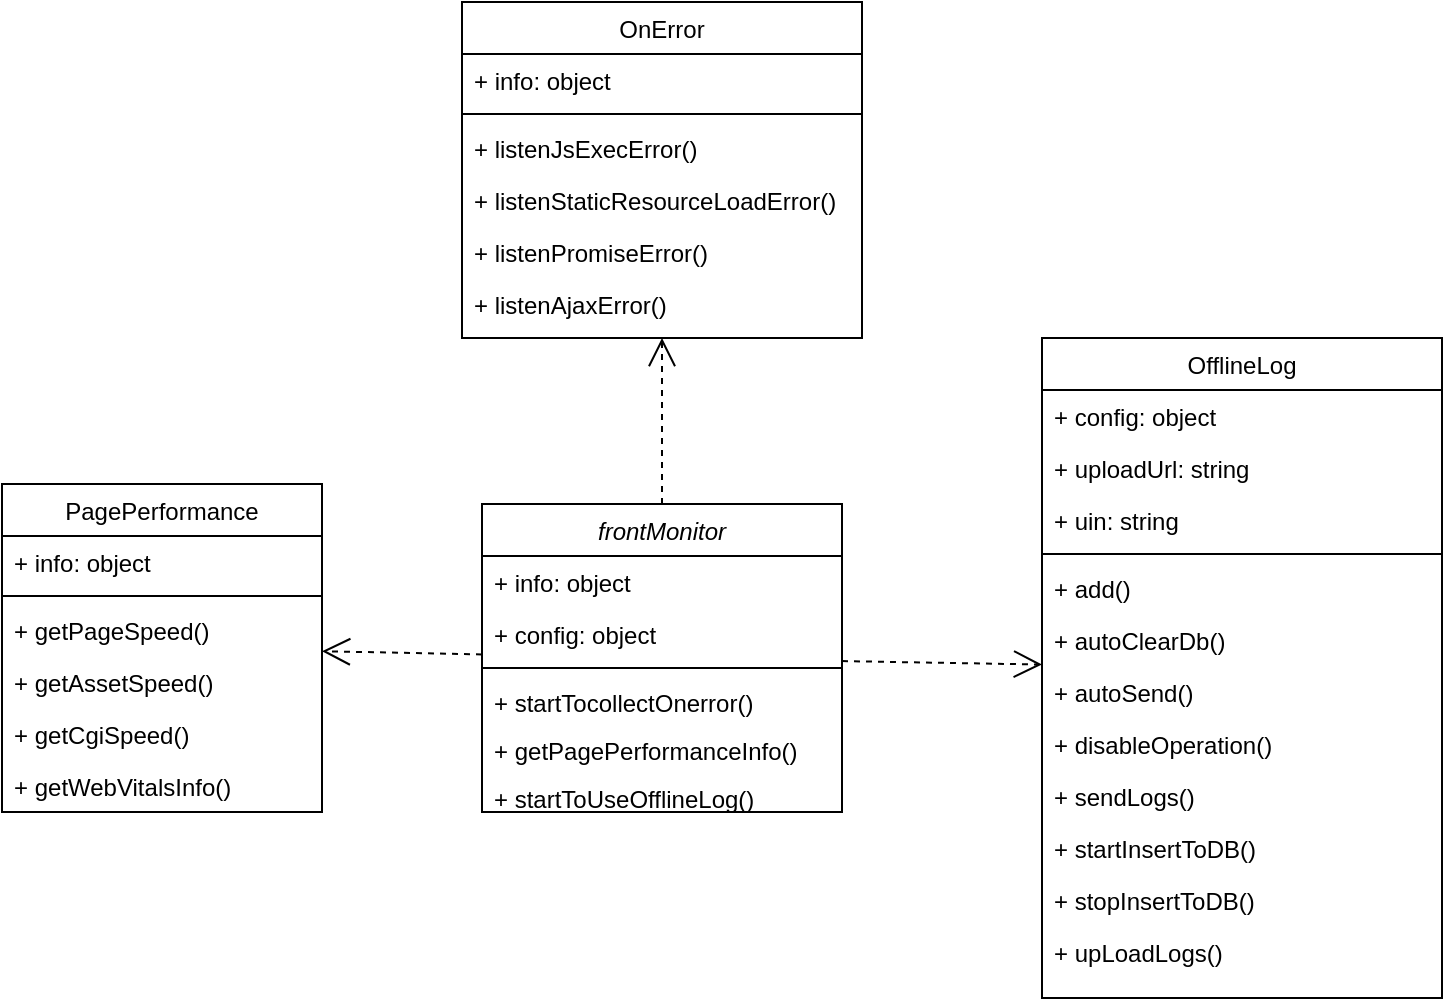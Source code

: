 <mxfile version="20.2.3" type="github">
  <diagram id="C5RBs43oDa-KdzZeNtuy" name="Page-1">
    <mxGraphModel dx="1093" dy="609" grid="1" gridSize="10" guides="1" tooltips="1" connect="1" arrows="1" fold="1" page="1" pageScale="1" pageWidth="827" pageHeight="1169" math="0" shadow="0">
      <root>
        <mxCell id="WIyWlLk6GJQsqaUBKTNV-0" />
        <mxCell id="WIyWlLk6GJQsqaUBKTNV-1" parent="WIyWlLk6GJQsqaUBKTNV-0" />
        <mxCell id="xqGJMWLe3z5DuOG_IeSh-9" value="OnError" style="swimlane;fontStyle=0;align=center;verticalAlign=top;childLayout=stackLayout;horizontal=1;startSize=26;horizontalStack=0;resizeParent=1;resizeLast=0;collapsible=1;marginBottom=0;rounded=0;shadow=0;strokeWidth=1;" vertex="1" parent="WIyWlLk6GJQsqaUBKTNV-1">
          <mxGeometry x="290" y="250" width="200" height="168" as="geometry">
            <mxRectangle x="290" y="562" width="160" height="26" as="alternateBounds" />
          </mxGeometry>
        </mxCell>
        <mxCell id="xqGJMWLe3z5DuOG_IeSh-10" value="+ info: object" style="text;align=left;verticalAlign=top;spacingLeft=4;spacingRight=4;overflow=hidden;rotatable=0;points=[[0,0.5],[1,0.5]];portConstraint=eastwest;" vertex="1" parent="xqGJMWLe3z5DuOG_IeSh-9">
          <mxGeometry y="26" width="200" height="26" as="geometry" />
        </mxCell>
        <mxCell id="xqGJMWLe3z5DuOG_IeSh-15" value="" style="line;html=1;strokeWidth=1;align=left;verticalAlign=middle;spacingTop=-1;spacingLeft=3;spacingRight=3;rotatable=0;labelPosition=right;points=[];portConstraint=eastwest;" vertex="1" parent="xqGJMWLe3z5DuOG_IeSh-9">
          <mxGeometry y="52" width="200" height="8" as="geometry" />
        </mxCell>
        <mxCell id="xqGJMWLe3z5DuOG_IeSh-1" value="+ listenJsExecError()" style="text;align=left;verticalAlign=top;spacingLeft=4;spacingRight=4;overflow=hidden;rotatable=0;points=[[0,0.5],[1,0.5]];portConstraint=eastwest;" vertex="1" parent="xqGJMWLe3z5DuOG_IeSh-9">
          <mxGeometry y="60" width="200" height="26" as="geometry" />
        </mxCell>
        <mxCell id="xqGJMWLe3z5DuOG_IeSh-3" value="+ listenStaticResourceLoadError()" style="text;align=left;verticalAlign=top;spacingLeft=4;spacingRight=4;overflow=hidden;rotatable=0;points=[[0,0.5],[1,0.5]];portConstraint=eastwest;rounded=0;shadow=0;html=0;" vertex="1" parent="xqGJMWLe3z5DuOG_IeSh-9">
          <mxGeometry y="86" width="200" height="26" as="geometry" />
        </mxCell>
        <mxCell id="xqGJMWLe3z5DuOG_IeSh-2" value="+ listenPromiseError()" style="text;align=left;verticalAlign=top;spacingLeft=4;spacingRight=4;overflow=hidden;rotatable=0;points=[[0,0.5],[1,0.5]];portConstraint=eastwest;rounded=0;shadow=0;html=0;" vertex="1" parent="xqGJMWLe3z5DuOG_IeSh-9">
          <mxGeometry y="112" width="200" height="26" as="geometry" />
        </mxCell>
        <mxCell id="xqGJMWLe3z5DuOG_IeSh-6" value="+ listenAjaxError()" style="text;align=left;verticalAlign=top;spacingLeft=4;spacingRight=4;overflow=hidden;rotatable=0;points=[[0,0.5],[1,0.5]];portConstraint=eastwest;rounded=0;shadow=0;html=0;" vertex="1" parent="xqGJMWLe3z5DuOG_IeSh-9">
          <mxGeometry y="138" width="200" height="26" as="geometry" />
        </mxCell>
        <mxCell id="xqGJMWLe3z5DuOG_IeSh-18" value="PagePerformance" style="swimlane;fontStyle=0;align=center;verticalAlign=top;childLayout=stackLayout;horizontal=1;startSize=26;horizontalStack=0;resizeParent=1;resizeLast=0;collapsible=1;marginBottom=0;rounded=0;shadow=0;strokeWidth=1;" vertex="1" parent="WIyWlLk6GJQsqaUBKTNV-1">
          <mxGeometry x="60" y="491" width="160" height="164" as="geometry">
            <mxRectangle x="60" y="790" width="160" height="26" as="alternateBounds" />
          </mxGeometry>
        </mxCell>
        <mxCell id="xqGJMWLe3z5DuOG_IeSh-19" value="+ info: object" style="text;align=left;verticalAlign=top;spacingLeft=4;spacingRight=4;overflow=hidden;rotatable=0;points=[[0,0.5],[1,0.5]];portConstraint=eastwest;" vertex="1" parent="xqGJMWLe3z5DuOG_IeSh-18">
          <mxGeometry y="26" width="160" height="26" as="geometry" />
        </mxCell>
        <mxCell id="xqGJMWLe3z5DuOG_IeSh-20" value="" style="line;html=1;strokeWidth=1;align=left;verticalAlign=middle;spacingTop=-1;spacingLeft=3;spacingRight=3;rotatable=0;labelPosition=right;points=[];portConstraint=eastwest;" vertex="1" parent="xqGJMWLe3z5DuOG_IeSh-18">
          <mxGeometry y="52" width="160" height="8" as="geometry" />
        </mxCell>
        <mxCell id="xqGJMWLe3z5DuOG_IeSh-26" value="+ getPageSpeed()" style="text;align=left;verticalAlign=top;spacingLeft=4;spacingRight=4;overflow=hidden;rotatable=0;points=[[0,0.5],[1,0.5]];portConstraint=eastwest;rounded=0;shadow=0;html=0;" vertex="1" parent="xqGJMWLe3z5DuOG_IeSh-18">
          <mxGeometry y="60" width="160" height="26" as="geometry" />
        </mxCell>
        <mxCell id="xqGJMWLe3z5DuOG_IeSh-21" value="+ getAssetSpeed()" style="text;align=left;verticalAlign=top;spacingLeft=4;spacingRight=4;overflow=hidden;rotatable=0;points=[[0,0.5],[1,0.5]];portConstraint=eastwest;" vertex="1" parent="xqGJMWLe3z5DuOG_IeSh-18">
          <mxGeometry y="86" width="160" height="26" as="geometry" />
        </mxCell>
        <mxCell id="xqGJMWLe3z5DuOG_IeSh-22" value="+ getCgiSpeed()" style="text;align=left;verticalAlign=top;spacingLeft=4;spacingRight=4;overflow=hidden;rotatable=0;points=[[0,0.5],[1,0.5]];portConstraint=eastwest;rounded=0;shadow=0;html=0;" vertex="1" parent="xqGJMWLe3z5DuOG_IeSh-18">
          <mxGeometry y="112" width="160" height="26" as="geometry" />
        </mxCell>
        <mxCell id="xqGJMWLe3z5DuOG_IeSh-23" value="+ getWebVitalsInfo()" style="text;align=left;verticalAlign=top;spacingLeft=4;spacingRight=4;overflow=hidden;rotatable=0;points=[[0,0.5],[1,0.5]];portConstraint=eastwest;rounded=0;shadow=0;html=0;" vertex="1" parent="xqGJMWLe3z5DuOG_IeSh-18">
          <mxGeometry y="138" width="160" height="26" as="geometry" />
        </mxCell>
        <mxCell id="xqGJMWLe3z5DuOG_IeSh-29" value="OfflineLog" style="swimlane;fontStyle=0;align=center;verticalAlign=top;childLayout=stackLayout;horizontal=1;startSize=26;horizontalStack=0;resizeParent=1;resizeLast=0;collapsible=1;marginBottom=0;rounded=0;shadow=0;strokeWidth=1;" vertex="1" parent="WIyWlLk6GJQsqaUBKTNV-1">
          <mxGeometry x="580" y="418" width="200" height="330" as="geometry">
            <mxRectangle x="570" y="720" width="160" height="26" as="alternateBounds" />
          </mxGeometry>
        </mxCell>
        <mxCell id="xqGJMWLe3z5DuOG_IeSh-43" value="+ config: object" style="text;align=left;verticalAlign=top;spacingLeft=4;spacingRight=4;overflow=hidden;rotatable=0;points=[[0,0.5],[1,0.5]];portConstraint=eastwest;" vertex="1" parent="xqGJMWLe3z5DuOG_IeSh-29">
          <mxGeometry y="26" width="200" height="26" as="geometry" />
        </mxCell>
        <mxCell id="xqGJMWLe3z5DuOG_IeSh-45" value="+ uploadUrl: string" style="text;align=left;verticalAlign=top;spacingLeft=4;spacingRight=4;overflow=hidden;rotatable=0;points=[[0,0.5],[1,0.5]];portConstraint=eastwest;" vertex="1" parent="xqGJMWLe3z5DuOG_IeSh-29">
          <mxGeometry y="52" width="200" height="26" as="geometry" />
        </mxCell>
        <mxCell id="xqGJMWLe3z5DuOG_IeSh-30" value="+ uin: string" style="text;align=left;verticalAlign=top;spacingLeft=4;spacingRight=4;overflow=hidden;rotatable=0;points=[[0,0.5],[1,0.5]];portConstraint=eastwest;" vertex="1" parent="xqGJMWLe3z5DuOG_IeSh-29">
          <mxGeometry y="78" width="200" height="26" as="geometry" />
        </mxCell>
        <mxCell id="xqGJMWLe3z5DuOG_IeSh-31" value="" style="line;html=1;strokeWidth=1;align=left;verticalAlign=middle;spacingTop=-1;spacingLeft=3;spacingRight=3;rotatable=0;labelPosition=right;points=[];portConstraint=eastwest;" vertex="1" parent="xqGJMWLe3z5DuOG_IeSh-29">
          <mxGeometry y="104" width="200" height="8" as="geometry" />
        </mxCell>
        <mxCell id="xqGJMWLe3z5DuOG_IeSh-32" value="+ add()" style="text;align=left;verticalAlign=top;spacingLeft=4;spacingRight=4;overflow=hidden;rotatable=0;points=[[0,0.5],[1,0.5]];portConstraint=eastwest;" vertex="1" parent="xqGJMWLe3z5DuOG_IeSh-29">
          <mxGeometry y="112" width="200" height="26" as="geometry" />
        </mxCell>
        <mxCell id="xqGJMWLe3z5DuOG_IeSh-33" value="+ autoClearDb()" style="text;align=left;verticalAlign=top;spacingLeft=4;spacingRight=4;overflow=hidden;rotatable=0;points=[[0,0.5],[1,0.5]];portConstraint=eastwest;rounded=0;shadow=0;html=0;" vertex="1" parent="xqGJMWLe3z5DuOG_IeSh-29">
          <mxGeometry y="138" width="200" height="26" as="geometry" />
        </mxCell>
        <mxCell id="xqGJMWLe3z5DuOG_IeSh-34" value="+ autoSend()" style="text;align=left;verticalAlign=top;spacingLeft=4;spacingRight=4;overflow=hidden;rotatable=0;points=[[0,0.5],[1,0.5]];portConstraint=eastwest;rounded=0;shadow=0;html=0;" vertex="1" parent="xqGJMWLe3z5DuOG_IeSh-29">
          <mxGeometry y="164" width="200" height="26" as="geometry" />
        </mxCell>
        <mxCell id="xqGJMWLe3z5DuOG_IeSh-35" value="+ disableOperation()" style="text;align=left;verticalAlign=top;spacingLeft=4;spacingRight=4;overflow=hidden;rotatable=0;points=[[0,0.5],[1,0.5]];portConstraint=eastwest;rounded=0;shadow=0;html=0;" vertex="1" parent="xqGJMWLe3z5DuOG_IeSh-29">
          <mxGeometry y="190" width="200" height="26" as="geometry" />
        </mxCell>
        <mxCell id="xqGJMWLe3z5DuOG_IeSh-36" value="+ sendLogs()" style="text;align=left;verticalAlign=top;spacingLeft=4;spacingRight=4;overflow=hidden;rotatable=0;points=[[0,0.5],[1,0.5]];portConstraint=eastwest;rounded=0;shadow=0;html=0;" vertex="1" parent="xqGJMWLe3z5DuOG_IeSh-29">
          <mxGeometry y="216" width="200" height="26" as="geometry" />
        </mxCell>
        <mxCell id="xqGJMWLe3z5DuOG_IeSh-37" value="+ startInsertToDB()" style="text;align=left;verticalAlign=top;spacingLeft=4;spacingRight=4;overflow=hidden;rotatable=0;points=[[0,0.5],[1,0.5]];portConstraint=eastwest;rounded=0;shadow=0;html=0;" vertex="1" parent="xqGJMWLe3z5DuOG_IeSh-29">
          <mxGeometry y="242" width="200" height="26" as="geometry" />
        </mxCell>
        <mxCell id="xqGJMWLe3z5DuOG_IeSh-38" value="+ stopInsertToDB()" style="text;align=left;verticalAlign=top;spacingLeft=4;spacingRight=4;overflow=hidden;rotatable=0;points=[[0,0.5],[1,0.5]];portConstraint=eastwest;rounded=0;shadow=0;html=0;" vertex="1" parent="xqGJMWLe3z5DuOG_IeSh-29">
          <mxGeometry y="268" width="200" height="26" as="geometry" />
        </mxCell>
        <mxCell id="xqGJMWLe3z5DuOG_IeSh-39" value="+ upLoadLogs()" style="text;align=left;verticalAlign=top;spacingLeft=4;spacingRight=4;overflow=hidden;rotatable=0;points=[[0,0.5],[1,0.5]];portConstraint=eastwest;rounded=0;shadow=0;html=0;" vertex="1" parent="xqGJMWLe3z5DuOG_IeSh-29">
          <mxGeometry y="294" width="200" height="26" as="geometry" />
        </mxCell>
        <mxCell id="xqGJMWLe3z5DuOG_IeSh-52" value="frontMonitor" style="swimlane;fontStyle=2;align=center;verticalAlign=top;childLayout=stackLayout;horizontal=1;startSize=26;horizontalStack=0;resizeParent=1;resizeLast=0;collapsible=1;marginBottom=0;rounded=0;shadow=0;strokeWidth=1;" vertex="1" parent="WIyWlLk6GJQsqaUBKTNV-1">
          <mxGeometry x="300" y="501" width="180" height="154" as="geometry">
            <mxRectangle x="230" y="140" width="160" height="26" as="alternateBounds" />
          </mxGeometry>
        </mxCell>
        <mxCell id="xqGJMWLe3z5DuOG_IeSh-53" value="+ info: object" style="text;align=left;verticalAlign=top;spacingLeft=4;spacingRight=4;overflow=hidden;rotatable=0;points=[[0,0.5],[1,0.5]];portConstraint=eastwest;" vertex="1" parent="xqGJMWLe3z5DuOG_IeSh-52">
          <mxGeometry y="26" width="180" height="26" as="geometry" />
        </mxCell>
        <mxCell id="xqGJMWLe3z5DuOG_IeSh-54" value="+ config: object" style="text;align=left;verticalAlign=top;spacingLeft=4;spacingRight=4;overflow=hidden;rotatable=0;points=[[0,0.5],[1,0.5]];portConstraint=eastwest;rounded=0;shadow=0;html=0;" vertex="1" parent="xqGJMWLe3z5DuOG_IeSh-52">
          <mxGeometry y="52" width="180" height="26" as="geometry" />
        </mxCell>
        <mxCell id="xqGJMWLe3z5DuOG_IeSh-56" value="" style="line;html=1;strokeWidth=1;align=left;verticalAlign=middle;spacingTop=-1;spacingLeft=3;spacingRight=3;rotatable=0;labelPosition=right;points=[];portConstraint=eastwest;" vertex="1" parent="xqGJMWLe3z5DuOG_IeSh-52">
          <mxGeometry y="78" width="180" height="8" as="geometry" />
        </mxCell>
        <mxCell id="xqGJMWLe3z5DuOG_IeSh-57" value="+ startTocollectOnerror()" style="text;align=left;verticalAlign=top;spacingLeft=4;spacingRight=4;overflow=hidden;rotatable=0;points=[[0,0.5],[1,0.5]];portConstraint=eastwest;" vertex="1" parent="xqGJMWLe3z5DuOG_IeSh-52">
          <mxGeometry y="86" width="180" height="24" as="geometry" />
        </mxCell>
        <mxCell id="xqGJMWLe3z5DuOG_IeSh-63" value="+ getPagePerformanceInfo()" style="text;align=left;verticalAlign=top;spacingLeft=4;spacingRight=4;overflow=hidden;rotatable=0;points=[[0,0.5],[1,0.5]];portConstraint=eastwest;" vertex="1" parent="xqGJMWLe3z5DuOG_IeSh-52">
          <mxGeometry y="110" width="180" height="24" as="geometry" />
        </mxCell>
        <mxCell id="xqGJMWLe3z5DuOG_IeSh-62" value="+ startToUseOfflineLog()" style="text;align=left;verticalAlign=top;spacingLeft=4;spacingRight=4;overflow=hidden;rotatable=0;points=[[0,0.5],[1,0.5]];portConstraint=eastwest;" vertex="1" parent="xqGJMWLe3z5DuOG_IeSh-52">
          <mxGeometry y="134" width="180" height="20" as="geometry" />
        </mxCell>
        <mxCell id="xqGJMWLe3z5DuOG_IeSh-59" value="" style="endArrow=open;endSize=12;dashed=1;html=1;rounded=0;" edge="1" parent="WIyWlLk6GJQsqaUBKTNV-1" source="xqGJMWLe3z5DuOG_IeSh-52" target="xqGJMWLe3z5DuOG_IeSh-18">
          <mxGeometry x="0.111" y="5" width="160" relative="1" as="geometry">
            <mxPoint x="120" y="328" as="sourcePoint" />
            <mxPoint x="420" y="318" as="targetPoint" />
            <mxPoint as="offset" />
          </mxGeometry>
        </mxCell>
        <mxCell id="xqGJMWLe3z5DuOG_IeSh-60" value="" style="endArrow=open;endSize=12;dashed=1;html=1;rounded=0;" edge="1" parent="WIyWlLk6GJQsqaUBKTNV-1" source="xqGJMWLe3z5DuOG_IeSh-52" target="xqGJMWLe3z5DuOG_IeSh-9">
          <mxGeometry width="160" relative="1" as="geometry">
            <mxPoint x="120" y="328" as="sourcePoint" />
            <mxPoint x="420" y="318" as="targetPoint" />
          </mxGeometry>
        </mxCell>
        <mxCell id="xqGJMWLe3z5DuOG_IeSh-61" value="" style="endArrow=open;endSize=12;dashed=1;html=1;rounded=0;" edge="1" parent="WIyWlLk6GJQsqaUBKTNV-1" source="xqGJMWLe3z5DuOG_IeSh-52" target="xqGJMWLe3z5DuOG_IeSh-29">
          <mxGeometry width="160" relative="1" as="geometry">
            <mxPoint x="120" y="328" as="sourcePoint" />
            <mxPoint x="420" y="318" as="targetPoint" />
          </mxGeometry>
        </mxCell>
      </root>
    </mxGraphModel>
  </diagram>
</mxfile>
